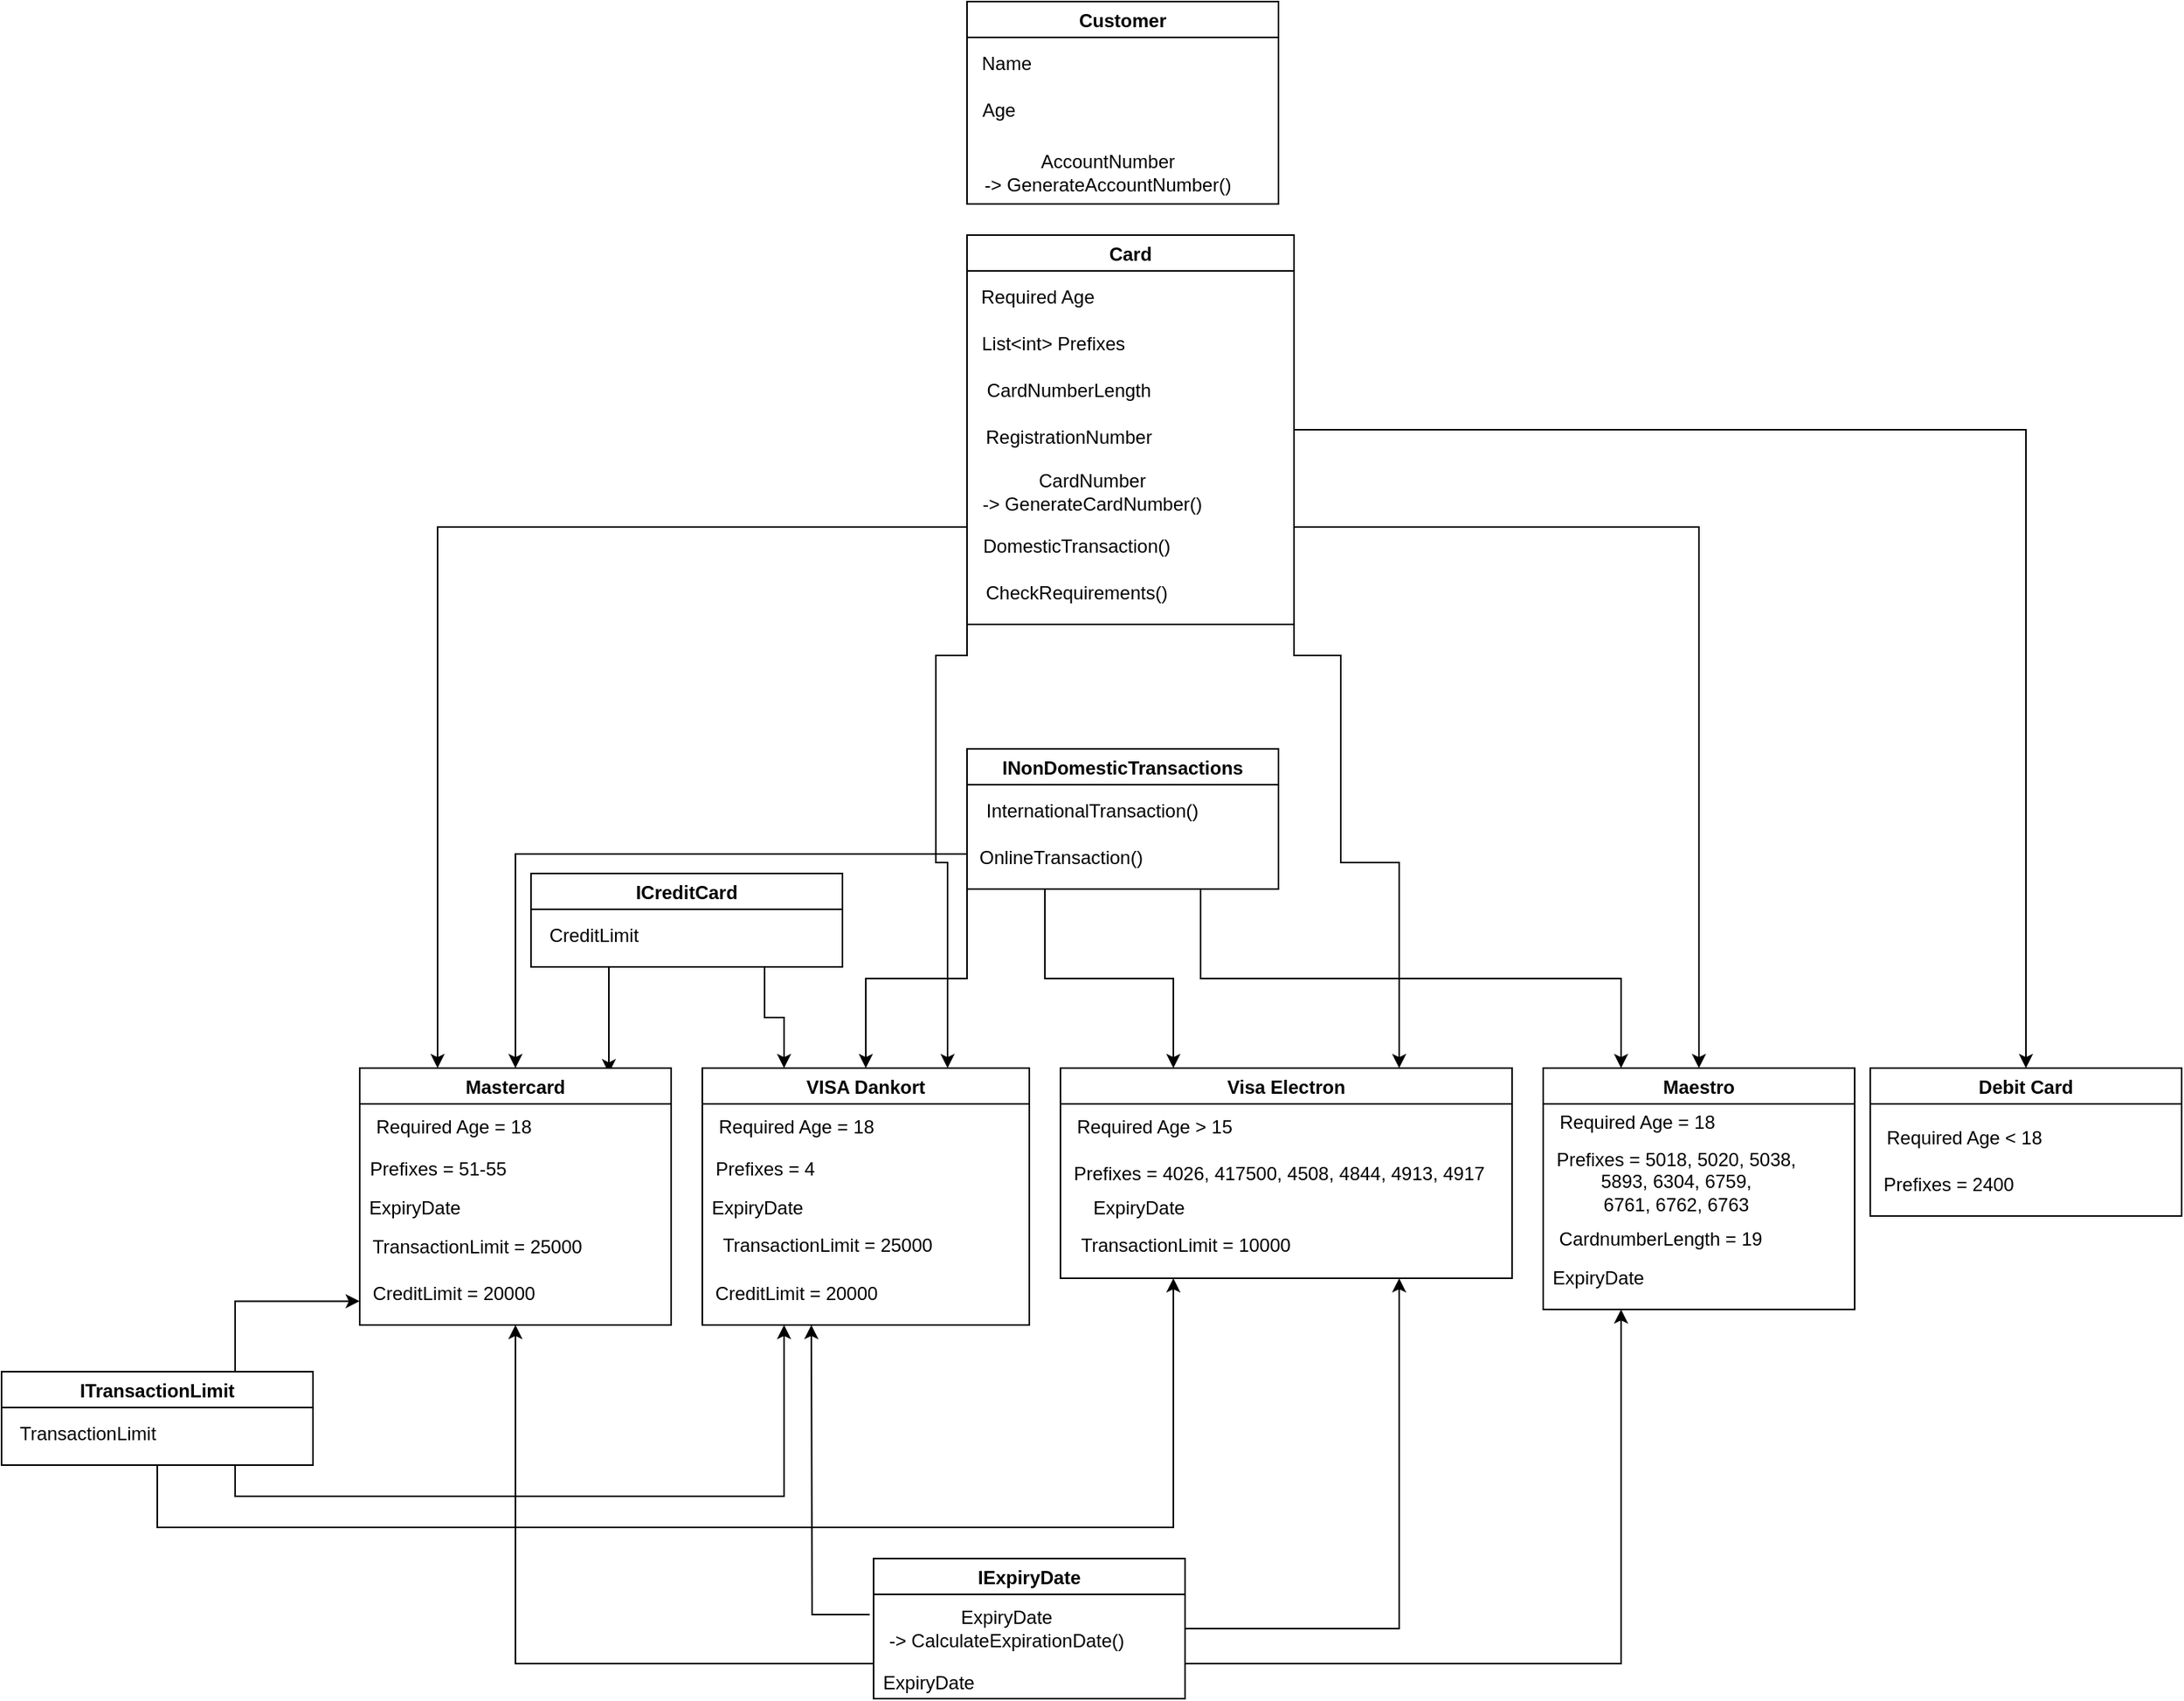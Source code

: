 <mxfile version="16.5.2" type="github">
  <diagram id="C5RBs43oDa-KdzZeNtuy" name="Page-1">
    <mxGraphModel dx="2605" dy="2109" grid="1" gridSize="10" guides="1" tooltips="1" connect="1" arrows="1" fold="1" page="1" pageScale="1" pageWidth="827" pageHeight="1169" math="0" shadow="0">
      <root>
        <mxCell id="WIyWlLk6GJQsqaUBKTNV-0" />
        <mxCell id="WIyWlLk6GJQsqaUBKTNV-1" parent="WIyWlLk6GJQsqaUBKTNV-0" />
        <mxCell id="AnMg0R0ovfiQeOs0e8Q3-82" style="edgeStyle=orthogonalEdgeStyle;rounded=0;orthogonalLoop=1;jettySize=auto;html=1;exitX=1;exitY=0.5;exitDx=0;exitDy=0;" edge="1" parent="WIyWlLk6GJQsqaUBKTNV-1" source="zxL5zWdCW-zHQKjPgyib-11" target="zxL5zWdCW-zHQKjPgyib-45">
          <mxGeometry relative="1" as="geometry" />
        </mxCell>
        <mxCell id="AnMg0R0ovfiQeOs0e8Q3-87" style="edgeStyle=orthogonalEdgeStyle;rounded=0;orthogonalLoop=1;jettySize=auto;html=1;exitX=1;exitY=0.75;exitDx=0;exitDy=0;entryX=0.5;entryY=0;entryDx=0;entryDy=0;" edge="1" parent="WIyWlLk6GJQsqaUBKTNV-1" source="zxL5zWdCW-zHQKjPgyib-11" target="zxL5zWdCW-zHQKjPgyib-53">
          <mxGeometry relative="1" as="geometry" />
        </mxCell>
        <mxCell id="AnMg0R0ovfiQeOs0e8Q3-88" style="edgeStyle=orthogonalEdgeStyle;rounded=0;orthogonalLoop=1;jettySize=auto;html=1;exitX=1;exitY=1;exitDx=0;exitDy=0;entryX=0.75;entryY=0;entryDx=0;entryDy=0;" edge="1" parent="WIyWlLk6GJQsqaUBKTNV-1" source="zxL5zWdCW-zHQKjPgyib-11" target="AnMg0R0ovfiQeOs0e8Q3-0">
          <mxGeometry relative="1" as="geometry">
            <Array as="points">
              <mxPoint x="200" y="220" />
              <mxPoint x="200" y="353" />
              <mxPoint x="237" y="353" />
            </Array>
          </mxGeometry>
        </mxCell>
        <mxCell id="AnMg0R0ovfiQeOs0e8Q3-89" style="edgeStyle=orthogonalEdgeStyle;rounded=0;orthogonalLoop=1;jettySize=auto;html=1;exitX=0;exitY=1;exitDx=0;exitDy=0;entryX=0.75;entryY=0;entryDx=0;entryDy=0;" edge="1" parent="WIyWlLk6GJQsqaUBKTNV-1" source="zxL5zWdCW-zHQKjPgyib-11" target="AnMg0R0ovfiQeOs0e8Q3-5">
          <mxGeometry relative="1" as="geometry">
            <Array as="points">
              <mxPoint x="-60" y="220" />
              <mxPoint x="-60" y="353" />
              <mxPoint x="-53" y="353" />
            </Array>
          </mxGeometry>
        </mxCell>
        <mxCell id="AnMg0R0ovfiQeOs0e8Q3-90" style="edgeStyle=orthogonalEdgeStyle;rounded=0;orthogonalLoop=1;jettySize=auto;html=1;exitX=0;exitY=0.75;exitDx=0;exitDy=0;entryX=0.25;entryY=0;entryDx=0;entryDy=0;" edge="1" parent="WIyWlLk6GJQsqaUBKTNV-1" source="zxL5zWdCW-zHQKjPgyib-11" target="AnMg0R0ovfiQeOs0e8Q3-10">
          <mxGeometry relative="1" as="geometry">
            <mxPoint x="-250" y="240" as="targetPoint" />
          </mxGeometry>
        </mxCell>
        <mxCell id="zxL5zWdCW-zHQKjPgyib-11" value="Card" style="swimlane;" parent="WIyWlLk6GJQsqaUBKTNV-1" vertex="1">
          <mxGeometry x="-40" y="-50" width="210" height="250" as="geometry" />
        </mxCell>
        <mxCell id="zxL5zWdCW-zHQKjPgyib-12" value="Required Age" style="text;html=1;align=center;verticalAlign=middle;resizable=0;points=[];autosize=1;strokeColor=none;fillColor=none;" parent="zxL5zWdCW-zHQKjPgyib-11" vertex="1">
          <mxGeometry y="30" width="90" height="20" as="geometry" />
        </mxCell>
        <mxCell id="zxL5zWdCW-zHQKjPgyib-28" value="DomesticTransaction()" style="text;html=1;align=center;verticalAlign=middle;resizable=0;points=[];autosize=1;strokeColor=none;fillColor=none;" parent="zxL5zWdCW-zHQKjPgyib-11" vertex="1">
          <mxGeometry y="190" width="140" height="20" as="geometry" />
        </mxCell>
        <mxCell id="zxL5zWdCW-zHQKjPgyib-32" value="List&amp;lt;int&amp;gt; Prefixes" style="text;html=1;align=center;verticalAlign=middle;resizable=0;points=[];autosize=1;strokeColor=none;fillColor=none;" parent="zxL5zWdCW-zHQKjPgyib-11" vertex="1">
          <mxGeometry y="60" width="110" height="20" as="geometry" />
        </mxCell>
        <mxCell id="zxL5zWdCW-zHQKjPgyib-33" value="CardNumberLength" style="text;html=1;align=center;verticalAlign=middle;resizable=0;points=[];autosize=1;strokeColor=none;fillColor=none;" parent="zxL5zWdCW-zHQKjPgyib-11" vertex="1">
          <mxGeometry y="90" width="130" height="20" as="geometry" />
        </mxCell>
        <mxCell id="zxL5zWdCW-zHQKjPgyib-34" value="&lt;div&gt;CardNumber &lt;br&gt;&lt;/div&gt;&lt;div&gt;-&amp;gt; GenerateCardNumber()&lt;/div&gt;" style="text;html=1;align=center;verticalAlign=middle;resizable=0;points=[];autosize=1;strokeColor=none;fillColor=none;" parent="zxL5zWdCW-zHQKjPgyib-11" vertex="1">
          <mxGeometry y="150" width="160" height="30" as="geometry" />
        </mxCell>
        <mxCell id="zxL5zWdCW-zHQKjPgyib-42" value="&lt;div&gt;RegistrationNumber&lt;/div&gt;" style="text;html=1;align=center;verticalAlign=middle;resizable=0;points=[];autosize=1;strokeColor=none;fillColor=none;" parent="zxL5zWdCW-zHQKjPgyib-11" vertex="1">
          <mxGeometry y="120" width="130" height="20" as="geometry" />
        </mxCell>
        <mxCell id="AnMg0R0ovfiQeOs0e8Q3-94" value="CheckRequirements()" style="text;html=1;align=center;verticalAlign=middle;resizable=0;points=[];autosize=1;strokeColor=none;fillColor=none;" vertex="1" parent="zxL5zWdCW-zHQKjPgyib-11">
          <mxGeometry y="220" width="140" height="20" as="geometry" />
        </mxCell>
        <mxCell id="AnMg0R0ovfiQeOs0e8Q3-39" style="edgeStyle=orthogonalEdgeStyle;rounded=0;orthogonalLoop=1;jettySize=auto;html=1;exitX=0.25;exitY=1;exitDx=0;exitDy=0;entryX=0.8;entryY=0.02;entryDx=0;entryDy=0;entryPerimeter=0;" edge="1" parent="WIyWlLk6GJQsqaUBKTNV-1" source="zxL5zWdCW-zHQKjPgyib-15" target="AnMg0R0ovfiQeOs0e8Q3-10">
          <mxGeometry relative="1" as="geometry" />
        </mxCell>
        <mxCell id="AnMg0R0ovfiQeOs0e8Q3-40" style="edgeStyle=orthogonalEdgeStyle;rounded=0;orthogonalLoop=1;jettySize=auto;html=1;exitX=0.75;exitY=1;exitDx=0;exitDy=0;entryX=0.25;entryY=0;entryDx=0;entryDy=0;" edge="1" parent="WIyWlLk6GJQsqaUBKTNV-1" source="zxL5zWdCW-zHQKjPgyib-15" target="AnMg0R0ovfiQeOs0e8Q3-5">
          <mxGeometry relative="1" as="geometry" />
        </mxCell>
        <mxCell id="zxL5zWdCW-zHQKjPgyib-15" value="ICreditCard" style="swimlane;" parent="WIyWlLk6GJQsqaUBKTNV-1" vertex="1">
          <mxGeometry x="-320" y="360" width="200" height="60" as="geometry" />
        </mxCell>
        <mxCell id="zxL5zWdCW-zHQKjPgyib-14" value="&lt;div&gt;CreditLimit&lt;/div&gt;" style="text;html=1;align=center;verticalAlign=middle;resizable=0;points=[];autosize=1;strokeColor=none;fillColor=none;" parent="zxL5zWdCW-zHQKjPgyib-15" vertex="1">
          <mxGeometry y="30" width="80" height="20" as="geometry" />
        </mxCell>
        <mxCell id="AnMg0R0ovfiQeOs0e8Q3-53" style="edgeStyle=orthogonalEdgeStyle;rounded=0;orthogonalLoop=1;jettySize=auto;html=1;exitX=0.75;exitY=0;exitDx=0;exitDy=0;entryX=0;entryY=0.737;entryDx=0;entryDy=0;entryPerimeter=0;" edge="1" parent="WIyWlLk6GJQsqaUBKTNV-1" source="zxL5zWdCW-zHQKjPgyib-16" target="AnMg0R0ovfiQeOs0e8Q3-33">
          <mxGeometry relative="1" as="geometry">
            <mxPoint x="-465" y="642.5" as="sourcePoint" />
          </mxGeometry>
        </mxCell>
        <mxCell id="AnMg0R0ovfiQeOs0e8Q3-54" style="edgeStyle=orthogonalEdgeStyle;rounded=0;orthogonalLoop=1;jettySize=auto;html=1;exitX=0.75;exitY=1;exitDx=0;exitDy=0;entryX=0.25;entryY=1;entryDx=0;entryDy=0;" edge="1" parent="WIyWlLk6GJQsqaUBKTNV-1" source="zxL5zWdCW-zHQKjPgyib-16" target="AnMg0R0ovfiQeOs0e8Q3-5">
          <mxGeometry relative="1" as="geometry" />
        </mxCell>
        <mxCell id="AnMg0R0ovfiQeOs0e8Q3-55" style="edgeStyle=orthogonalEdgeStyle;rounded=0;orthogonalLoop=1;jettySize=auto;html=1;exitX=0.5;exitY=1;exitDx=0;exitDy=0;entryX=0.25;entryY=1;entryDx=0;entryDy=0;" edge="1" parent="WIyWlLk6GJQsqaUBKTNV-1" source="zxL5zWdCW-zHQKjPgyib-16" target="AnMg0R0ovfiQeOs0e8Q3-0">
          <mxGeometry relative="1" as="geometry">
            <Array as="points">
              <mxPoint x="-560" y="780" />
              <mxPoint x="93" y="780" />
            </Array>
          </mxGeometry>
        </mxCell>
        <mxCell id="zxL5zWdCW-zHQKjPgyib-16" value="ITransactionLimit" style="swimlane;startSize=23;" parent="WIyWlLk6GJQsqaUBKTNV-1" vertex="1">
          <mxGeometry x="-660" y="680" width="200" height="60" as="geometry" />
        </mxCell>
        <mxCell id="zxL5zWdCW-zHQKjPgyib-17" value="&lt;div&gt;TransactionLimit&lt;/div&gt;" style="text;html=1;align=center;verticalAlign=middle;resizable=0;points=[];autosize=1;strokeColor=none;fillColor=none;" parent="zxL5zWdCW-zHQKjPgyib-16" vertex="1">
          <mxGeometry y="30" width="110" height="20" as="geometry" />
        </mxCell>
        <mxCell id="AnMg0R0ovfiQeOs0e8Q3-43" style="edgeStyle=orthogonalEdgeStyle;rounded=0;orthogonalLoop=1;jettySize=auto;html=1;exitX=0;exitY=0.75;exitDx=0;exitDy=0;entryX=0.5;entryY=0;entryDx=0;entryDy=0;" edge="1" parent="WIyWlLk6GJQsqaUBKTNV-1" source="zxL5zWdCW-zHQKjPgyib-29" target="AnMg0R0ovfiQeOs0e8Q3-10">
          <mxGeometry relative="1" as="geometry" />
        </mxCell>
        <mxCell id="AnMg0R0ovfiQeOs0e8Q3-44" style="edgeStyle=orthogonalEdgeStyle;rounded=0;orthogonalLoop=1;jettySize=auto;html=1;exitX=0;exitY=1;exitDx=0;exitDy=0;entryX=0.5;entryY=0;entryDx=0;entryDy=0;" edge="1" parent="WIyWlLk6GJQsqaUBKTNV-1" source="zxL5zWdCW-zHQKjPgyib-29" target="AnMg0R0ovfiQeOs0e8Q3-5">
          <mxGeometry relative="1" as="geometry" />
        </mxCell>
        <mxCell id="AnMg0R0ovfiQeOs0e8Q3-45" style="edgeStyle=orthogonalEdgeStyle;rounded=0;orthogonalLoop=1;jettySize=auto;html=1;exitX=0.25;exitY=1;exitDx=0;exitDy=0;entryX=0.25;entryY=0;entryDx=0;entryDy=0;" edge="1" parent="WIyWlLk6GJQsqaUBKTNV-1" source="zxL5zWdCW-zHQKjPgyib-29" target="AnMg0R0ovfiQeOs0e8Q3-0">
          <mxGeometry relative="1" as="geometry" />
        </mxCell>
        <mxCell id="AnMg0R0ovfiQeOs0e8Q3-47" style="edgeStyle=orthogonalEdgeStyle;rounded=0;orthogonalLoop=1;jettySize=auto;html=1;exitX=0.75;exitY=1;exitDx=0;exitDy=0;entryX=0.25;entryY=0;entryDx=0;entryDy=0;" edge="1" parent="WIyWlLk6GJQsqaUBKTNV-1" source="zxL5zWdCW-zHQKjPgyib-29" target="zxL5zWdCW-zHQKjPgyib-53">
          <mxGeometry relative="1" as="geometry" />
        </mxCell>
        <mxCell id="zxL5zWdCW-zHQKjPgyib-29" value="INonDomesticTransactions" style="swimlane;" parent="WIyWlLk6GJQsqaUBKTNV-1" vertex="1">
          <mxGeometry x="-40" y="280" width="200" height="90" as="geometry" />
        </mxCell>
        <mxCell id="zxL5zWdCW-zHQKjPgyib-30" value="InternationalTransaction()" style="text;html=1;align=center;verticalAlign=middle;resizable=0;points=[];autosize=1;strokeColor=none;fillColor=none;" parent="zxL5zWdCW-zHQKjPgyib-29" vertex="1">
          <mxGeometry y="30" width="160" height="20" as="geometry" />
        </mxCell>
        <mxCell id="zxL5zWdCW-zHQKjPgyib-31" value="OnlineTransaction()" style="text;html=1;align=center;verticalAlign=middle;resizable=0;points=[];autosize=1;strokeColor=none;fillColor=none;" parent="zxL5zWdCW-zHQKjPgyib-29" vertex="1">
          <mxGeometry y="60" width="120" height="20" as="geometry" />
        </mxCell>
        <mxCell id="AnMg0R0ovfiQeOs0e8Q3-59" style="edgeStyle=orthogonalEdgeStyle;rounded=0;orthogonalLoop=1;jettySize=auto;html=1;exitX=1;exitY=0.75;exitDx=0;exitDy=0;entryX=0.25;entryY=1;entryDx=0;entryDy=0;" edge="1" parent="WIyWlLk6GJQsqaUBKTNV-1" source="zxL5zWdCW-zHQKjPgyib-38" target="zxL5zWdCW-zHQKjPgyib-53">
          <mxGeometry relative="1" as="geometry" />
        </mxCell>
        <mxCell id="AnMg0R0ovfiQeOs0e8Q3-60" style="edgeStyle=orthogonalEdgeStyle;rounded=0;orthogonalLoop=1;jettySize=auto;html=1;exitX=1;exitY=0.5;exitDx=0;exitDy=0;entryX=0.75;entryY=1;entryDx=0;entryDy=0;" edge="1" parent="WIyWlLk6GJQsqaUBKTNV-1" source="zxL5zWdCW-zHQKjPgyib-38" target="AnMg0R0ovfiQeOs0e8Q3-0">
          <mxGeometry relative="1" as="geometry" />
        </mxCell>
        <mxCell id="AnMg0R0ovfiQeOs0e8Q3-61" style="edgeStyle=orthogonalEdgeStyle;rounded=0;orthogonalLoop=1;jettySize=auto;html=1;exitX=-0.015;exitY=0.2;exitDx=0;exitDy=0;exitPerimeter=0;" edge="1" parent="WIyWlLk6GJQsqaUBKTNV-1" source="zxL5zWdCW-zHQKjPgyib-37">
          <mxGeometry relative="1" as="geometry">
            <mxPoint x="-140" y="650" as="targetPoint" />
          </mxGeometry>
        </mxCell>
        <mxCell id="AnMg0R0ovfiQeOs0e8Q3-62" style="edgeStyle=orthogonalEdgeStyle;rounded=0;orthogonalLoop=1;jettySize=auto;html=1;exitX=0;exitY=0.75;exitDx=0;exitDy=0;entryX=0.5;entryY=1;entryDx=0;entryDy=0;" edge="1" parent="WIyWlLk6GJQsqaUBKTNV-1" source="zxL5zWdCW-zHQKjPgyib-38" target="AnMg0R0ovfiQeOs0e8Q3-10">
          <mxGeometry relative="1" as="geometry" />
        </mxCell>
        <mxCell id="zxL5zWdCW-zHQKjPgyib-38" value="IExpiryDate" style="swimlane;" parent="WIyWlLk6GJQsqaUBKTNV-1" vertex="1">
          <mxGeometry x="-100" y="800" width="200" height="90" as="geometry" />
        </mxCell>
        <mxCell id="zxL5zWdCW-zHQKjPgyib-37" value="&lt;div&gt;ExpiryDate&lt;/div&gt;&lt;div&gt;-&amp;gt; CalculateExpirationDate()&lt;br&gt;&lt;/div&gt;" style="text;html=1;align=center;verticalAlign=middle;resizable=0;points=[];autosize=1;strokeColor=none;fillColor=none;" parent="zxL5zWdCW-zHQKjPgyib-38" vertex="1">
          <mxGeometry y="30" width="170" height="30" as="geometry" />
        </mxCell>
        <mxCell id="AnMg0R0ovfiQeOs0e8Q3-99" value="ExpiryDate" style="text;html=1;align=center;verticalAlign=middle;resizable=0;points=[];autosize=1;strokeColor=none;fillColor=none;" vertex="1" parent="zxL5zWdCW-zHQKjPgyib-38">
          <mxGeometry y="70" width="70" height="20" as="geometry" />
        </mxCell>
        <mxCell id="zxL5zWdCW-zHQKjPgyib-39" value="Customer" style="swimlane;" parent="WIyWlLk6GJQsqaUBKTNV-1" vertex="1">
          <mxGeometry x="-40" y="-200" width="200" height="130" as="geometry" />
        </mxCell>
        <mxCell id="zxL5zWdCW-zHQKjPgyib-40" value="Name" style="text;html=1;align=center;verticalAlign=middle;resizable=0;points=[];autosize=1;strokeColor=none;fillColor=none;" parent="zxL5zWdCW-zHQKjPgyib-39" vertex="1">
          <mxGeometry y="30" width="50" height="20" as="geometry" />
        </mxCell>
        <mxCell id="zxL5zWdCW-zHQKjPgyib-41" value="Age" style="text;html=1;align=center;verticalAlign=middle;resizable=0;points=[];autosize=1;strokeColor=none;fillColor=none;" parent="zxL5zWdCW-zHQKjPgyib-39" vertex="1">
          <mxGeometry y="60" width="40" height="20" as="geometry" />
        </mxCell>
        <mxCell id="AnMg0R0ovfiQeOs0e8Q3-95" value="&lt;div&gt;AccountNumber&lt;/div&gt;&lt;div&gt;-&amp;gt; GenerateAccountNumber()&lt;br&gt;&lt;/div&gt;" style="text;html=1;align=center;verticalAlign=middle;resizable=0;points=[];autosize=1;strokeColor=none;fillColor=none;" vertex="1" parent="zxL5zWdCW-zHQKjPgyib-39">
          <mxGeometry y="95" width="180" height="30" as="geometry" />
        </mxCell>
        <mxCell id="zxL5zWdCW-zHQKjPgyib-45" value="Debit Card" style="swimlane;" parent="WIyWlLk6GJQsqaUBKTNV-1" vertex="1">
          <mxGeometry x="540" y="485" width="200" height="95" as="geometry" />
        </mxCell>
        <mxCell id="zxL5zWdCW-zHQKjPgyib-47" value="Required Age &amp;lt; 18" style="text;html=1;align=center;verticalAlign=middle;resizable=0;points=[];autosize=1;strokeColor=none;fillColor=none;" parent="zxL5zWdCW-zHQKjPgyib-45" vertex="1">
          <mxGeometry y="35" width="120" height="20" as="geometry" />
        </mxCell>
        <mxCell id="zxL5zWdCW-zHQKjPgyib-48" value="Prefixes = 2400" style="text;html=1;align=center;verticalAlign=middle;resizable=0;points=[];autosize=1;strokeColor=none;fillColor=none;" parent="zxL5zWdCW-zHQKjPgyib-45" vertex="1">
          <mxGeometry y="65" width="100" height="20" as="geometry" />
        </mxCell>
        <mxCell id="zxL5zWdCW-zHQKjPgyib-53" value="Maestro" style="swimlane;" parent="WIyWlLk6GJQsqaUBKTNV-1" vertex="1">
          <mxGeometry x="330" y="485" width="200" height="155" as="geometry" />
        </mxCell>
        <mxCell id="zxL5zWdCW-zHQKjPgyib-59" value="Required Age = 18" style="text;html=1;align=center;verticalAlign=middle;resizable=0;points=[];autosize=1;strokeColor=none;fillColor=none;" parent="zxL5zWdCW-zHQKjPgyib-53" vertex="1">
          <mxGeometry y="25" width="120" height="20" as="geometry" />
        </mxCell>
        <mxCell id="zxL5zWdCW-zHQKjPgyib-60" value="&lt;div&gt;Prefixes = 5018, 5020, 5038, &lt;br&gt;&lt;/div&gt;&lt;div&gt;5893, 6304, 6759, &lt;br&gt;&lt;/div&gt;&lt;div&gt;6761, 6762, 6763&lt;/div&gt;" style="text;html=1;align=center;verticalAlign=middle;resizable=0;points=[];autosize=1;strokeColor=none;fillColor=none;" parent="zxL5zWdCW-zHQKjPgyib-53" vertex="1">
          <mxGeometry y="47.5" width="170" height="50" as="geometry" />
        </mxCell>
        <mxCell id="zxL5zWdCW-zHQKjPgyib-61" value="CardnumberLength = 19" style="text;html=1;align=center;verticalAlign=middle;resizable=0;points=[];autosize=1;strokeColor=none;fillColor=none;" parent="zxL5zWdCW-zHQKjPgyib-53" vertex="1">
          <mxGeometry y="100" width="150" height="20" as="geometry" />
        </mxCell>
        <mxCell id="zxL5zWdCW-zHQKjPgyib-64" value="ExpiryDate" style="text;html=1;align=center;verticalAlign=middle;resizable=0;points=[];autosize=1;strokeColor=none;fillColor=none;" parent="zxL5zWdCW-zHQKjPgyib-53" vertex="1">
          <mxGeometry y="125" width="70" height="20" as="geometry" />
        </mxCell>
        <mxCell id="AnMg0R0ovfiQeOs0e8Q3-0" value="Visa Electron" style="swimlane;" vertex="1" parent="WIyWlLk6GJQsqaUBKTNV-1">
          <mxGeometry x="20" y="485" width="290" height="135" as="geometry" />
        </mxCell>
        <mxCell id="AnMg0R0ovfiQeOs0e8Q3-11" value="Required Age &amp;gt; 15" style="text;html=1;align=center;verticalAlign=middle;resizable=0;points=[];autosize=1;strokeColor=none;fillColor=none;" vertex="1" parent="AnMg0R0ovfiQeOs0e8Q3-0">
          <mxGeometry y="27.5" width="120" height="20" as="geometry" />
        </mxCell>
        <mxCell id="AnMg0R0ovfiQeOs0e8Q3-12" value="Prefixes = 4026, 417500, 4508, 4844, 4913, 4917" style="text;html=1;align=center;verticalAlign=middle;resizable=0;points=[];autosize=1;strokeColor=none;fillColor=none;" vertex="1" parent="AnMg0R0ovfiQeOs0e8Q3-0">
          <mxGeometry y="57.5" width="280" height="20" as="geometry" />
        </mxCell>
        <mxCell id="AnMg0R0ovfiQeOs0e8Q3-16" value="ExpiryDate" style="text;html=1;align=center;verticalAlign=middle;resizable=0;points=[];autosize=1;strokeColor=none;fillColor=none;" vertex="1" parent="AnMg0R0ovfiQeOs0e8Q3-0">
          <mxGeometry x="15" y="80" width="70" height="20" as="geometry" />
        </mxCell>
        <mxCell id="AnMg0R0ovfiQeOs0e8Q3-23" value="TransactionLimit = 10000" style="text;html=1;align=center;verticalAlign=middle;resizable=0;points=[];autosize=1;strokeColor=none;fillColor=none;" vertex="1" parent="AnMg0R0ovfiQeOs0e8Q3-0">
          <mxGeometry y="103.75" width="160" height="20" as="geometry" />
        </mxCell>
        <mxCell id="AnMg0R0ovfiQeOs0e8Q3-5" value="VISA Dankort" style="swimlane;" vertex="1" parent="WIyWlLk6GJQsqaUBKTNV-1">
          <mxGeometry x="-210" y="485" width="210" height="165" as="geometry" />
        </mxCell>
        <mxCell id="AnMg0R0ovfiQeOs0e8Q3-17" value="&lt;div&gt;Required Age = 18&lt;/div&gt;" style="text;html=1;align=center;verticalAlign=middle;resizable=0;points=[];autosize=1;strokeColor=none;fillColor=none;" vertex="1" parent="AnMg0R0ovfiQeOs0e8Q3-5">
          <mxGeometry y="27.5" width="120" height="20" as="geometry" />
        </mxCell>
        <mxCell id="AnMg0R0ovfiQeOs0e8Q3-18" value="Prefixes = 4" style="text;html=1;align=center;verticalAlign=middle;resizable=0;points=[];autosize=1;strokeColor=none;fillColor=none;" vertex="1" parent="AnMg0R0ovfiQeOs0e8Q3-5">
          <mxGeometry y="55" width="80" height="20" as="geometry" />
        </mxCell>
        <mxCell id="AnMg0R0ovfiQeOs0e8Q3-22" value="ExpiryDate" style="text;html=1;align=center;verticalAlign=middle;resizable=0;points=[];autosize=1;strokeColor=none;fillColor=none;" vertex="1" parent="AnMg0R0ovfiQeOs0e8Q3-5">
          <mxGeometry y="79.5" width="70" height="20" as="geometry" />
        </mxCell>
        <mxCell id="AnMg0R0ovfiQeOs0e8Q3-24" value="TransactionLimit = 25000" style="text;html=1;align=center;verticalAlign=middle;resizable=0;points=[];autosize=1;strokeColor=none;fillColor=none;" vertex="1" parent="AnMg0R0ovfiQeOs0e8Q3-5">
          <mxGeometry y="104" width="160" height="20" as="geometry" />
        </mxCell>
        <mxCell id="AnMg0R0ovfiQeOs0e8Q3-25" value="CreditLimit = 20000" style="text;html=1;align=center;verticalAlign=middle;resizable=0;points=[];autosize=1;strokeColor=none;fillColor=none;" vertex="1" parent="AnMg0R0ovfiQeOs0e8Q3-5">
          <mxGeometry y="135" width="120" height="20" as="geometry" />
        </mxCell>
        <mxCell id="AnMg0R0ovfiQeOs0e8Q3-10" value="Mastercard" style="swimlane;" vertex="1" parent="WIyWlLk6GJQsqaUBKTNV-1">
          <mxGeometry x="-430" y="485" width="200" height="165" as="geometry" />
        </mxCell>
        <mxCell id="AnMg0R0ovfiQeOs0e8Q3-26" value="&lt;div&gt;Required Age = 18&lt;/div&gt;" style="text;html=1;align=center;verticalAlign=middle;resizable=0;points=[];autosize=1;strokeColor=none;fillColor=none;" vertex="1" parent="AnMg0R0ovfiQeOs0e8Q3-10">
          <mxGeometry y="27.5" width="120" height="20" as="geometry" />
        </mxCell>
        <mxCell id="AnMg0R0ovfiQeOs0e8Q3-27" value="Prefixes = 51-55" style="text;html=1;align=center;verticalAlign=middle;resizable=0;points=[];autosize=1;strokeColor=none;fillColor=none;" vertex="1" parent="AnMg0R0ovfiQeOs0e8Q3-10">
          <mxGeometry y="55" width="100" height="20" as="geometry" />
        </mxCell>
        <mxCell id="AnMg0R0ovfiQeOs0e8Q3-31" value="ExpiryDate" style="text;html=1;align=center;verticalAlign=middle;resizable=0;points=[];autosize=1;strokeColor=none;fillColor=none;" vertex="1" parent="AnMg0R0ovfiQeOs0e8Q3-10">
          <mxGeometry y="80" width="70" height="20" as="geometry" />
        </mxCell>
        <mxCell id="AnMg0R0ovfiQeOs0e8Q3-32" value="TransactionLimit = 25000" style="text;html=1;align=center;verticalAlign=middle;resizable=0;points=[];autosize=1;strokeColor=none;fillColor=none;" vertex="1" parent="AnMg0R0ovfiQeOs0e8Q3-10">
          <mxGeometry x="-5" y="105" width="160" height="20" as="geometry" />
        </mxCell>
        <mxCell id="AnMg0R0ovfiQeOs0e8Q3-33" value="CreditLimit = 20000" style="text;html=1;align=center;verticalAlign=middle;resizable=0;points=[];autosize=1;strokeColor=none;fillColor=none;" vertex="1" parent="AnMg0R0ovfiQeOs0e8Q3-10">
          <mxGeometry y="135" width="120" height="20" as="geometry" />
        </mxCell>
      </root>
    </mxGraphModel>
  </diagram>
</mxfile>

